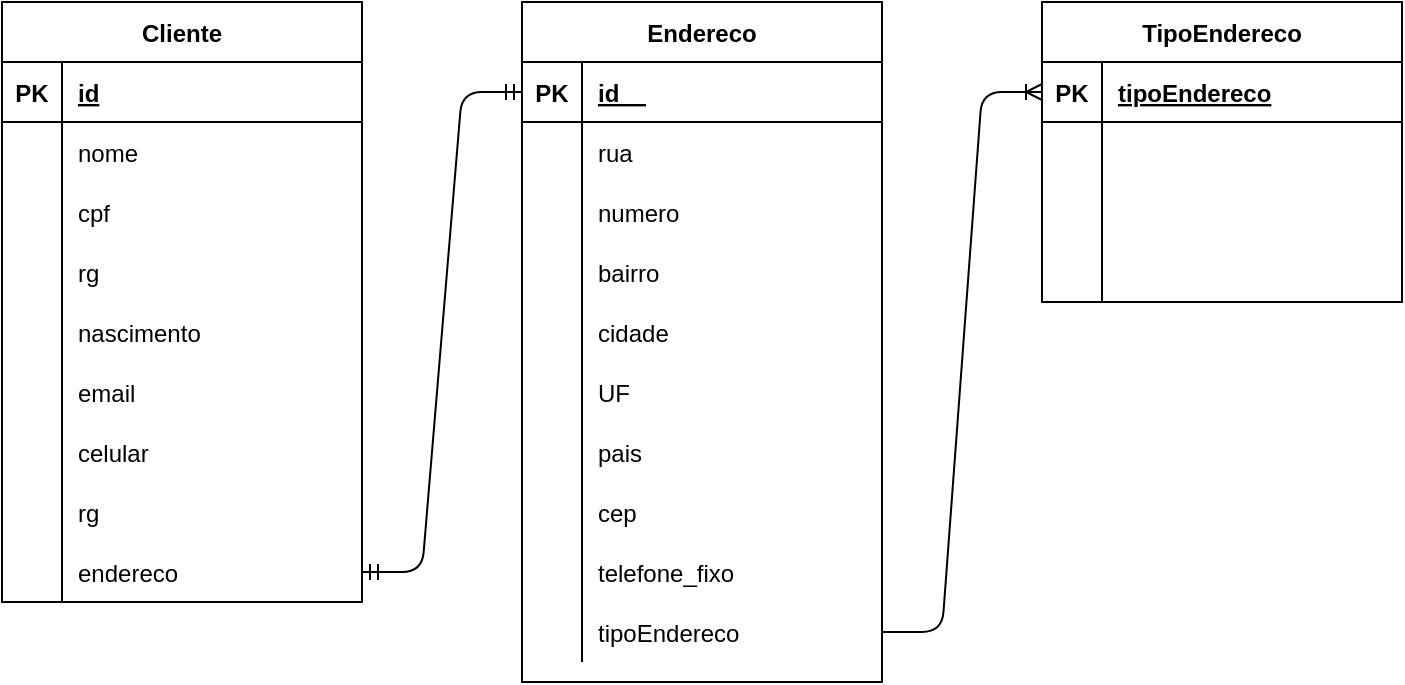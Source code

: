 <mxfile version="14.8.6"><diagram id="8YckEA8Yk0MwOtCYfSa_" name="Page-1"><mxGraphModel dx="780" dy="766" grid="1" gridSize="10" guides="1" tooltips="1" connect="1" arrows="1" fold="1" page="1" pageScale="1" pageWidth="827" pageHeight="1169" math="0" shadow="0"><root><mxCell id="0"/><mxCell id="1" parent="0"/><mxCell id="a3b8xLF7S__Zz0F5R3rC-1" value="Cliente" style="shape=table;startSize=30;container=1;collapsible=1;childLayout=tableLayout;fixedRows=1;rowLines=0;fontStyle=1;align=center;resizeLast=1;" vertex="1" parent="1"><mxGeometry x="100" y="210" width="180" height="300" as="geometry"/></mxCell><mxCell id="a3b8xLF7S__Zz0F5R3rC-2" value="" style="shape=partialRectangle;collapsible=0;dropTarget=0;pointerEvents=0;fillColor=none;top=0;left=0;bottom=1;right=0;points=[[0,0.5],[1,0.5]];portConstraint=eastwest;" vertex="1" parent="a3b8xLF7S__Zz0F5R3rC-1"><mxGeometry y="30" width="180" height="30" as="geometry"/></mxCell><mxCell id="a3b8xLF7S__Zz0F5R3rC-3" value="PK" style="shape=partialRectangle;connectable=0;fillColor=none;top=0;left=0;bottom=0;right=0;fontStyle=1;overflow=hidden;" vertex="1" parent="a3b8xLF7S__Zz0F5R3rC-2"><mxGeometry width="30" height="30" as="geometry"/></mxCell><mxCell id="a3b8xLF7S__Zz0F5R3rC-4" value="id" style="shape=partialRectangle;connectable=0;fillColor=none;top=0;left=0;bottom=0;right=0;align=left;spacingLeft=6;fontStyle=5;overflow=hidden;" vertex="1" parent="a3b8xLF7S__Zz0F5R3rC-2"><mxGeometry x="30" width="150" height="30" as="geometry"/></mxCell><mxCell id="a3b8xLF7S__Zz0F5R3rC-5" value="" style="shape=partialRectangle;collapsible=0;dropTarget=0;pointerEvents=0;fillColor=none;top=0;left=0;bottom=0;right=0;points=[[0,0.5],[1,0.5]];portConstraint=eastwest;" vertex="1" parent="a3b8xLF7S__Zz0F5R3rC-1"><mxGeometry y="60" width="180" height="30" as="geometry"/></mxCell><mxCell id="a3b8xLF7S__Zz0F5R3rC-6" value="" style="shape=partialRectangle;connectable=0;fillColor=none;top=0;left=0;bottom=0;right=0;editable=1;overflow=hidden;" vertex="1" parent="a3b8xLF7S__Zz0F5R3rC-5"><mxGeometry width="30" height="30" as="geometry"/></mxCell><mxCell id="a3b8xLF7S__Zz0F5R3rC-7" value="nome" style="shape=partialRectangle;connectable=0;fillColor=none;top=0;left=0;bottom=0;right=0;align=left;spacingLeft=6;overflow=hidden;" vertex="1" parent="a3b8xLF7S__Zz0F5R3rC-5"><mxGeometry x="30" width="150" height="30" as="geometry"/></mxCell><mxCell id="a3b8xLF7S__Zz0F5R3rC-8" value="" style="shape=partialRectangle;collapsible=0;dropTarget=0;pointerEvents=0;fillColor=none;top=0;left=0;bottom=0;right=0;points=[[0,0.5],[1,0.5]];portConstraint=eastwest;" vertex="1" parent="a3b8xLF7S__Zz0F5R3rC-1"><mxGeometry y="90" width="180" height="30" as="geometry"/></mxCell><mxCell id="a3b8xLF7S__Zz0F5R3rC-9" value="" style="shape=partialRectangle;connectable=0;fillColor=none;top=0;left=0;bottom=0;right=0;editable=1;overflow=hidden;" vertex="1" parent="a3b8xLF7S__Zz0F5R3rC-8"><mxGeometry width="30" height="30" as="geometry"/></mxCell><mxCell id="a3b8xLF7S__Zz0F5R3rC-10" value="cpf" style="shape=partialRectangle;connectable=0;fillColor=none;top=0;left=0;bottom=0;right=0;align=left;spacingLeft=6;overflow=hidden;" vertex="1" parent="a3b8xLF7S__Zz0F5R3rC-8"><mxGeometry x="30" width="150" height="30" as="geometry"/></mxCell><mxCell id="a3b8xLF7S__Zz0F5R3rC-11" value="" style="shape=partialRectangle;collapsible=0;dropTarget=0;pointerEvents=0;fillColor=none;top=0;left=0;bottom=0;right=0;points=[[0,0.5],[1,0.5]];portConstraint=eastwest;" vertex="1" parent="a3b8xLF7S__Zz0F5R3rC-1"><mxGeometry y="120" width="180" height="30" as="geometry"/></mxCell><mxCell id="a3b8xLF7S__Zz0F5R3rC-12" value="" style="shape=partialRectangle;connectable=0;fillColor=none;top=0;left=0;bottom=0;right=0;editable=1;overflow=hidden;" vertex="1" parent="a3b8xLF7S__Zz0F5R3rC-11"><mxGeometry width="30" height="30" as="geometry"/></mxCell><mxCell id="a3b8xLF7S__Zz0F5R3rC-13" value="rg    " style="shape=partialRectangle;connectable=0;fillColor=none;top=0;left=0;bottom=0;right=0;align=left;spacingLeft=6;overflow=hidden;" vertex="1" parent="a3b8xLF7S__Zz0F5R3rC-11"><mxGeometry x="30" width="150" height="30" as="geometry"/></mxCell><mxCell id="a3b8xLF7S__Zz0F5R3rC-27" value="" style="shape=partialRectangle;collapsible=0;dropTarget=0;pointerEvents=0;fillColor=none;top=0;left=0;bottom=0;right=0;points=[[0,0.5],[1,0.5]];portConstraint=eastwest;" vertex="1" parent="a3b8xLF7S__Zz0F5R3rC-1"><mxGeometry y="150" width="180" height="30" as="geometry"/></mxCell><mxCell id="a3b8xLF7S__Zz0F5R3rC-28" value="" style="shape=partialRectangle;connectable=0;fillColor=none;top=0;left=0;bottom=0;right=0;editable=1;overflow=hidden;" vertex="1" parent="a3b8xLF7S__Zz0F5R3rC-27"><mxGeometry width="30" height="30" as="geometry"/></mxCell><mxCell id="a3b8xLF7S__Zz0F5R3rC-29" value="nascimento" style="shape=partialRectangle;connectable=0;fillColor=none;top=0;left=0;bottom=0;right=0;align=left;spacingLeft=6;overflow=hidden;" vertex="1" parent="a3b8xLF7S__Zz0F5R3rC-27"><mxGeometry x="30" width="150" height="30" as="geometry"/></mxCell><mxCell id="a3b8xLF7S__Zz0F5R3rC-30" value="" style="shape=partialRectangle;collapsible=0;dropTarget=0;pointerEvents=0;fillColor=none;top=0;left=0;bottom=0;right=0;points=[[0,0.5],[1,0.5]];portConstraint=eastwest;" vertex="1" parent="a3b8xLF7S__Zz0F5R3rC-1"><mxGeometry y="180" width="180" height="30" as="geometry"/></mxCell><mxCell id="a3b8xLF7S__Zz0F5R3rC-31" value="" style="shape=partialRectangle;connectable=0;fillColor=none;top=0;left=0;bottom=0;right=0;editable=1;overflow=hidden;" vertex="1" parent="a3b8xLF7S__Zz0F5R3rC-30"><mxGeometry width="30" height="30" as="geometry"/></mxCell><mxCell id="a3b8xLF7S__Zz0F5R3rC-32" value="email" style="shape=partialRectangle;connectable=0;fillColor=none;top=0;left=0;bottom=0;right=0;align=left;spacingLeft=6;overflow=hidden;" vertex="1" parent="a3b8xLF7S__Zz0F5R3rC-30"><mxGeometry x="30" width="150" height="30" as="geometry"/></mxCell><mxCell id="a3b8xLF7S__Zz0F5R3rC-33" value="" style="shape=partialRectangle;collapsible=0;dropTarget=0;pointerEvents=0;fillColor=none;top=0;left=0;bottom=0;right=0;points=[[0,0.5],[1,0.5]];portConstraint=eastwest;" vertex="1" parent="a3b8xLF7S__Zz0F5R3rC-1"><mxGeometry y="210" width="180" height="30" as="geometry"/></mxCell><mxCell id="a3b8xLF7S__Zz0F5R3rC-34" value="" style="shape=partialRectangle;connectable=0;fillColor=none;top=0;left=0;bottom=0;right=0;editable=1;overflow=hidden;" vertex="1" parent="a3b8xLF7S__Zz0F5R3rC-33"><mxGeometry width="30" height="30" as="geometry"/></mxCell><mxCell id="a3b8xLF7S__Zz0F5R3rC-35" value="celular" style="shape=partialRectangle;connectable=0;fillColor=none;top=0;left=0;bottom=0;right=0;align=left;spacingLeft=6;overflow=hidden;" vertex="1" parent="a3b8xLF7S__Zz0F5R3rC-33"><mxGeometry x="30" width="150" height="30" as="geometry"/></mxCell><mxCell id="a3b8xLF7S__Zz0F5R3rC-36" value="" style="shape=partialRectangle;collapsible=0;dropTarget=0;pointerEvents=0;fillColor=none;top=0;left=0;bottom=0;right=0;points=[[0,0.5],[1,0.5]];portConstraint=eastwest;" vertex="1" parent="a3b8xLF7S__Zz0F5R3rC-1"><mxGeometry y="240" width="180" height="30" as="geometry"/></mxCell><mxCell id="a3b8xLF7S__Zz0F5R3rC-37" value="" style="shape=partialRectangle;connectable=0;fillColor=none;top=0;left=0;bottom=0;right=0;editable=1;overflow=hidden;" vertex="1" parent="a3b8xLF7S__Zz0F5R3rC-36"><mxGeometry width="30" height="30" as="geometry"/></mxCell><mxCell id="a3b8xLF7S__Zz0F5R3rC-38" value="rg    " style="shape=partialRectangle;connectable=0;fillColor=none;top=0;left=0;bottom=0;right=0;align=left;spacingLeft=6;overflow=hidden;" vertex="1" parent="a3b8xLF7S__Zz0F5R3rC-36"><mxGeometry x="30" width="150" height="30" as="geometry"/></mxCell><mxCell id="a3b8xLF7S__Zz0F5R3rC-85" value="" style="shape=partialRectangle;collapsible=0;dropTarget=0;pointerEvents=0;fillColor=none;top=0;left=0;bottom=0;right=0;points=[[0,0.5],[1,0.5]];portConstraint=eastwest;" vertex="1" parent="a3b8xLF7S__Zz0F5R3rC-1"><mxGeometry y="270" width="180" height="30" as="geometry"/></mxCell><mxCell id="a3b8xLF7S__Zz0F5R3rC-86" value="" style="shape=partialRectangle;connectable=0;fillColor=none;top=0;left=0;bottom=0;right=0;editable=1;overflow=hidden;" vertex="1" parent="a3b8xLF7S__Zz0F5R3rC-85"><mxGeometry width="30" height="30" as="geometry"/></mxCell><mxCell id="a3b8xLF7S__Zz0F5R3rC-87" value="endereco" style="shape=partialRectangle;connectable=0;fillColor=none;top=0;left=0;bottom=0;right=0;align=left;spacingLeft=6;overflow=hidden;" vertex="1" parent="a3b8xLF7S__Zz0F5R3rC-85"><mxGeometry x="30" width="150" height="30" as="geometry"/></mxCell><mxCell id="a3b8xLF7S__Zz0F5R3rC-39" value="Endereco" style="shape=table;startSize=30;container=1;collapsible=1;childLayout=tableLayout;fixedRows=1;rowLines=0;fontStyle=1;align=center;resizeLast=1;" vertex="1" parent="1"><mxGeometry x="360" y="210" width="180" height="340" as="geometry"/></mxCell><mxCell id="a3b8xLF7S__Zz0F5R3rC-40" value="" style="shape=partialRectangle;collapsible=0;dropTarget=0;pointerEvents=0;fillColor=none;top=0;left=0;bottom=1;right=0;points=[[0,0.5],[1,0.5]];portConstraint=eastwest;" vertex="1" parent="a3b8xLF7S__Zz0F5R3rC-39"><mxGeometry y="30" width="180" height="30" as="geometry"/></mxCell><mxCell id="a3b8xLF7S__Zz0F5R3rC-41" value="PK" style="shape=partialRectangle;connectable=0;fillColor=none;top=0;left=0;bottom=0;right=0;fontStyle=1;overflow=hidden;" vertex="1" parent="a3b8xLF7S__Zz0F5R3rC-40"><mxGeometry width="30" height="30" as="geometry"/></mxCell><mxCell id="a3b8xLF7S__Zz0F5R3rC-42" value="id    " style="shape=partialRectangle;connectable=0;fillColor=none;top=0;left=0;bottom=0;right=0;align=left;spacingLeft=6;fontStyle=5;overflow=hidden;" vertex="1" parent="a3b8xLF7S__Zz0F5R3rC-40"><mxGeometry x="30" width="150" height="30" as="geometry"/></mxCell><mxCell id="a3b8xLF7S__Zz0F5R3rC-43" value="" style="shape=partialRectangle;collapsible=0;dropTarget=0;pointerEvents=0;fillColor=none;top=0;left=0;bottom=0;right=0;points=[[0,0.5],[1,0.5]];portConstraint=eastwest;" vertex="1" parent="a3b8xLF7S__Zz0F5R3rC-39"><mxGeometry y="60" width="180" height="30" as="geometry"/></mxCell><mxCell id="a3b8xLF7S__Zz0F5R3rC-44" value="" style="shape=partialRectangle;connectable=0;fillColor=none;top=0;left=0;bottom=0;right=0;editable=1;overflow=hidden;" vertex="1" parent="a3b8xLF7S__Zz0F5R3rC-43"><mxGeometry width="30" height="30" as="geometry"/></mxCell><mxCell id="a3b8xLF7S__Zz0F5R3rC-45" value="rua" style="shape=partialRectangle;connectable=0;fillColor=none;top=0;left=0;bottom=0;right=0;align=left;spacingLeft=6;overflow=hidden;" vertex="1" parent="a3b8xLF7S__Zz0F5R3rC-43"><mxGeometry x="30" width="150" height="30" as="geometry"/></mxCell><mxCell id="a3b8xLF7S__Zz0F5R3rC-46" value="" style="shape=partialRectangle;collapsible=0;dropTarget=0;pointerEvents=0;fillColor=none;top=0;left=0;bottom=0;right=0;points=[[0,0.5],[1,0.5]];portConstraint=eastwest;" vertex="1" parent="a3b8xLF7S__Zz0F5R3rC-39"><mxGeometry y="90" width="180" height="30" as="geometry"/></mxCell><mxCell id="a3b8xLF7S__Zz0F5R3rC-47" value="" style="shape=partialRectangle;connectable=0;fillColor=none;top=0;left=0;bottom=0;right=0;editable=1;overflow=hidden;" vertex="1" parent="a3b8xLF7S__Zz0F5R3rC-46"><mxGeometry width="30" height="30" as="geometry"/></mxCell><mxCell id="a3b8xLF7S__Zz0F5R3rC-48" value="numero" style="shape=partialRectangle;connectable=0;fillColor=none;top=0;left=0;bottom=0;right=0;align=left;spacingLeft=6;overflow=hidden;" vertex="1" parent="a3b8xLF7S__Zz0F5R3rC-46"><mxGeometry x="30" width="150" height="30" as="geometry"/></mxCell><mxCell id="a3b8xLF7S__Zz0F5R3rC-49" value="" style="shape=partialRectangle;collapsible=0;dropTarget=0;pointerEvents=0;fillColor=none;top=0;left=0;bottom=0;right=0;points=[[0,0.5],[1,0.5]];portConstraint=eastwest;" vertex="1" parent="a3b8xLF7S__Zz0F5R3rC-39"><mxGeometry y="120" width="180" height="30" as="geometry"/></mxCell><mxCell id="a3b8xLF7S__Zz0F5R3rC-50" value="" style="shape=partialRectangle;connectable=0;fillColor=none;top=0;left=0;bottom=0;right=0;editable=1;overflow=hidden;" vertex="1" parent="a3b8xLF7S__Zz0F5R3rC-49"><mxGeometry width="30" height="30" as="geometry"/></mxCell><mxCell id="a3b8xLF7S__Zz0F5R3rC-51" value="bairro" style="shape=partialRectangle;connectable=0;fillColor=none;top=0;left=0;bottom=0;right=0;align=left;spacingLeft=6;overflow=hidden;" vertex="1" parent="a3b8xLF7S__Zz0F5R3rC-49"><mxGeometry x="30" width="150" height="30" as="geometry"/></mxCell><mxCell id="a3b8xLF7S__Zz0F5R3rC-52" value="" style="shape=partialRectangle;collapsible=0;dropTarget=0;pointerEvents=0;fillColor=none;top=0;left=0;bottom=0;right=0;points=[[0,0.5],[1,0.5]];portConstraint=eastwest;" vertex="1" parent="a3b8xLF7S__Zz0F5R3rC-39"><mxGeometry y="150" width="180" height="30" as="geometry"/></mxCell><mxCell id="a3b8xLF7S__Zz0F5R3rC-53" value="" style="shape=partialRectangle;connectable=0;fillColor=none;top=0;left=0;bottom=0;right=0;editable=1;overflow=hidden;" vertex="1" parent="a3b8xLF7S__Zz0F5R3rC-52"><mxGeometry width="30" height="30" as="geometry"/></mxCell><mxCell id="a3b8xLF7S__Zz0F5R3rC-54" value="cidade" style="shape=partialRectangle;connectable=0;fillColor=none;top=0;left=0;bottom=0;right=0;align=left;spacingLeft=6;overflow=hidden;" vertex="1" parent="a3b8xLF7S__Zz0F5R3rC-52"><mxGeometry x="30" width="150" height="30" as="geometry"/></mxCell><mxCell id="a3b8xLF7S__Zz0F5R3rC-55" value="" style="shape=partialRectangle;collapsible=0;dropTarget=0;pointerEvents=0;fillColor=none;top=0;left=0;bottom=0;right=0;points=[[0,0.5],[1,0.5]];portConstraint=eastwest;" vertex="1" parent="a3b8xLF7S__Zz0F5R3rC-39"><mxGeometry y="180" width="180" height="30" as="geometry"/></mxCell><mxCell id="a3b8xLF7S__Zz0F5R3rC-56" value="" style="shape=partialRectangle;connectable=0;fillColor=none;top=0;left=0;bottom=0;right=0;editable=1;overflow=hidden;" vertex="1" parent="a3b8xLF7S__Zz0F5R3rC-55"><mxGeometry width="30" height="30" as="geometry"/></mxCell><mxCell id="a3b8xLF7S__Zz0F5R3rC-57" value="UF" style="shape=partialRectangle;connectable=0;fillColor=none;top=0;left=0;bottom=0;right=0;align=left;spacingLeft=6;overflow=hidden;" vertex="1" parent="a3b8xLF7S__Zz0F5R3rC-55"><mxGeometry x="30" width="150" height="30" as="geometry"/></mxCell><mxCell id="a3b8xLF7S__Zz0F5R3rC-58" value="" style="shape=partialRectangle;collapsible=0;dropTarget=0;pointerEvents=0;fillColor=none;top=0;left=0;bottom=0;right=0;points=[[0,0.5],[1,0.5]];portConstraint=eastwest;" vertex="1" parent="a3b8xLF7S__Zz0F5R3rC-39"><mxGeometry y="210" width="180" height="30" as="geometry"/></mxCell><mxCell id="a3b8xLF7S__Zz0F5R3rC-59" value="" style="shape=partialRectangle;connectable=0;fillColor=none;top=0;left=0;bottom=0;right=0;editable=1;overflow=hidden;" vertex="1" parent="a3b8xLF7S__Zz0F5R3rC-58"><mxGeometry width="30" height="30" as="geometry"/></mxCell><mxCell id="a3b8xLF7S__Zz0F5R3rC-60" value="pais" style="shape=partialRectangle;connectable=0;fillColor=none;top=0;left=0;bottom=0;right=0;align=left;spacingLeft=6;overflow=hidden;" vertex="1" parent="a3b8xLF7S__Zz0F5R3rC-58"><mxGeometry x="30" width="150" height="30" as="geometry"/></mxCell><mxCell id="a3b8xLF7S__Zz0F5R3rC-61" value="" style="shape=partialRectangle;collapsible=0;dropTarget=0;pointerEvents=0;fillColor=none;top=0;left=0;bottom=0;right=0;points=[[0,0.5],[1,0.5]];portConstraint=eastwest;" vertex="1" parent="a3b8xLF7S__Zz0F5R3rC-39"><mxGeometry y="240" width="180" height="30" as="geometry"/></mxCell><mxCell id="a3b8xLF7S__Zz0F5R3rC-62" value="" style="shape=partialRectangle;connectable=0;fillColor=none;top=0;left=0;bottom=0;right=0;editable=1;overflow=hidden;" vertex="1" parent="a3b8xLF7S__Zz0F5R3rC-61"><mxGeometry width="30" height="30" as="geometry"/></mxCell><mxCell id="a3b8xLF7S__Zz0F5R3rC-63" value="cep" style="shape=partialRectangle;connectable=0;fillColor=none;top=0;left=0;bottom=0;right=0;align=left;spacingLeft=6;overflow=hidden;" vertex="1" parent="a3b8xLF7S__Zz0F5R3rC-61"><mxGeometry x="30" width="150" height="30" as="geometry"/></mxCell><mxCell id="a3b8xLF7S__Zz0F5R3rC-64" value="" style="shape=partialRectangle;collapsible=0;dropTarget=0;pointerEvents=0;fillColor=none;top=0;left=0;bottom=0;right=0;points=[[0,0.5],[1,0.5]];portConstraint=eastwest;" vertex="1" parent="a3b8xLF7S__Zz0F5R3rC-39"><mxGeometry y="270" width="180" height="30" as="geometry"/></mxCell><mxCell id="a3b8xLF7S__Zz0F5R3rC-65" value="" style="shape=partialRectangle;connectable=0;fillColor=none;top=0;left=0;bottom=0;right=0;editable=1;overflow=hidden;" vertex="1" parent="a3b8xLF7S__Zz0F5R3rC-64"><mxGeometry width="30" height="30" as="geometry"/></mxCell><mxCell id="a3b8xLF7S__Zz0F5R3rC-66" value="telefone_fixo" style="shape=partialRectangle;connectable=0;fillColor=none;top=0;left=0;bottom=0;right=0;align=left;spacingLeft=6;overflow=hidden;" vertex="1" parent="a3b8xLF7S__Zz0F5R3rC-64"><mxGeometry x="30" width="150" height="30" as="geometry"/></mxCell><mxCell id="a3b8xLF7S__Zz0F5R3rC-67" value="" style="shape=partialRectangle;collapsible=0;dropTarget=0;pointerEvents=0;fillColor=none;top=0;left=0;bottom=0;right=0;points=[[0,0.5],[1,0.5]];portConstraint=eastwest;" vertex="1" parent="a3b8xLF7S__Zz0F5R3rC-39"><mxGeometry y="300" width="180" height="30" as="geometry"/></mxCell><mxCell id="a3b8xLF7S__Zz0F5R3rC-68" value="" style="shape=partialRectangle;connectable=0;fillColor=none;top=0;left=0;bottom=0;right=0;editable=1;overflow=hidden;" vertex="1" parent="a3b8xLF7S__Zz0F5R3rC-67"><mxGeometry width="30" height="30" as="geometry"/></mxCell><mxCell id="a3b8xLF7S__Zz0F5R3rC-69" value="tipoEndereco" style="shape=partialRectangle;connectable=0;fillColor=none;top=0;left=0;bottom=0;right=0;align=left;spacingLeft=6;overflow=hidden;" vertex="1" parent="a3b8xLF7S__Zz0F5R3rC-67"><mxGeometry x="30" width="150" height="30" as="geometry"/></mxCell><mxCell id="a3b8xLF7S__Zz0F5R3rC-70" value="TipoEndereco" style="shape=table;startSize=30;container=1;collapsible=1;childLayout=tableLayout;fixedRows=1;rowLines=0;fontStyle=1;align=center;resizeLast=1;" vertex="1" parent="1"><mxGeometry x="620" y="210" width="180" height="150" as="geometry"/></mxCell><mxCell id="a3b8xLF7S__Zz0F5R3rC-71" value="" style="shape=partialRectangle;collapsible=0;dropTarget=0;pointerEvents=0;fillColor=none;top=0;left=0;bottom=1;right=0;points=[[0,0.5],[1,0.5]];portConstraint=eastwest;" vertex="1" parent="a3b8xLF7S__Zz0F5R3rC-70"><mxGeometry y="30" width="180" height="30" as="geometry"/></mxCell><mxCell id="a3b8xLF7S__Zz0F5R3rC-72" value="PK" style="shape=partialRectangle;connectable=0;fillColor=none;top=0;left=0;bottom=0;right=0;fontStyle=1;overflow=hidden;" vertex="1" parent="a3b8xLF7S__Zz0F5R3rC-71"><mxGeometry width="30" height="30" as="geometry"/></mxCell><mxCell id="a3b8xLF7S__Zz0F5R3rC-73" value="tipoEndereco" style="shape=partialRectangle;connectable=0;fillColor=none;top=0;left=0;bottom=0;right=0;align=left;spacingLeft=6;fontStyle=5;overflow=hidden;" vertex="1" parent="a3b8xLF7S__Zz0F5R3rC-71"><mxGeometry x="30" width="150" height="30" as="geometry"/></mxCell><mxCell id="a3b8xLF7S__Zz0F5R3rC-74" value="" style="shape=partialRectangle;collapsible=0;dropTarget=0;pointerEvents=0;fillColor=none;top=0;left=0;bottom=0;right=0;points=[[0,0.5],[1,0.5]];portConstraint=eastwest;" vertex="1" parent="a3b8xLF7S__Zz0F5R3rC-70"><mxGeometry y="60" width="180" height="30" as="geometry"/></mxCell><mxCell id="a3b8xLF7S__Zz0F5R3rC-75" value="" style="shape=partialRectangle;connectable=0;fillColor=none;top=0;left=0;bottom=0;right=0;editable=1;overflow=hidden;" vertex="1" parent="a3b8xLF7S__Zz0F5R3rC-74"><mxGeometry width="30" height="30" as="geometry"/></mxCell><mxCell id="a3b8xLF7S__Zz0F5R3rC-76" value="" style="shape=partialRectangle;connectable=0;fillColor=none;top=0;left=0;bottom=0;right=0;align=left;spacingLeft=6;overflow=hidden;" vertex="1" parent="a3b8xLF7S__Zz0F5R3rC-74"><mxGeometry x="30" width="150" height="30" as="geometry"/></mxCell><mxCell id="a3b8xLF7S__Zz0F5R3rC-77" value="" style="shape=partialRectangle;collapsible=0;dropTarget=0;pointerEvents=0;fillColor=none;top=0;left=0;bottom=0;right=0;points=[[0,0.5],[1,0.5]];portConstraint=eastwest;" vertex="1" parent="a3b8xLF7S__Zz0F5R3rC-70"><mxGeometry y="90" width="180" height="30" as="geometry"/></mxCell><mxCell id="a3b8xLF7S__Zz0F5R3rC-78" value="" style="shape=partialRectangle;connectable=0;fillColor=none;top=0;left=0;bottom=0;right=0;editable=1;overflow=hidden;" vertex="1" parent="a3b8xLF7S__Zz0F5R3rC-77"><mxGeometry width="30" height="30" as="geometry"/></mxCell><mxCell id="a3b8xLF7S__Zz0F5R3rC-79" value="" style="shape=partialRectangle;connectable=0;fillColor=none;top=0;left=0;bottom=0;right=0;align=left;spacingLeft=6;overflow=hidden;" vertex="1" parent="a3b8xLF7S__Zz0F5R3rC-77"><mxGeometry x="30" width="150" height="30" as="geometry"/></mxCell><mxCell id="a3b8xLF7S__Zz0F5R3rC-80" value="" style="shape=partialRectangle;collapsible=0;dropTarget=0;pointerEvents=0;fillColor=none;top=0;left=0;bottom=0;right=0;points=[[0,0.5],[1,0.5]];portConstraint=eastwest;" vertex="1" parent="a3b8xLF7S__Zz0F5R3rC-70"><mxGeometry y="120" width="180" height="30" as="geometry"/></mxCell><mxCell id="a3b8xLF7S__Zz0F5R3rC-81" value="" style="shape=partialRectangle;connectable=0;fillColor=none;top=0;left=0;bottom=0;right=0;editable=1;overflow=hidden;" vertex="1" parent="a3b8xLF7S__Zz0F5R3rC-80"><mxGeometry width="30" height="30" as="geometry"/></mxCell><mxCell id="a3b8xLF7S__Zz0F5R3rC-82" value="" style="shape=partialRectangle;connectable=0;fillColor=none;top=0;left=0;bottom=0;right=0;align=left;spacingLeft=6;overflow=hidden;" vertex="1" parent="a3b8xLF7S__Zz0F5R3rC-80"><mxGeometry x="30" width="150" height="30" as="geometry"/></mxCell><mxCell id="a3b8xLF7S__Zz0F5R3rC-84" value="" style="edgeStyle=entityRelationEdgeStyle;fontSize=12;html=1;endArrow=ERoneToMany;exitX=1;exitY=0.5;exitDx=0;exitDy=0;entryX=0;entryY=0.5;entryDx=0;entryDy=0;" edge="1" parent="1" source="a3b8xLF7S__Zz0F5R3rC-67" target="a3b8xLF7S__Zz0F5R3rC-71"><mxGeometry width="100" height="100" relative="1" as="geometry"><mxPoint x="440" y="440" as="sourcePoint"/><mxPoint x="540" y="340" as="targetPoint"/></mxGeometry></mxCell><mxCell id="a3b8xLF7S__Zz0F5R3rC-88" value="" style="edgeStyle=entityRelationEdgeStyle;fontSize=12;html=1;endArrow=ERmandOne;startArrow=ERmandOne;exitX=1;exitY=0.5;exitDx=0;exitDy=0;entryX=0;entryY=0.5;entryDx=0;entryDy=0;" edge="1" parent="1" source="a3b8xLF7S__Zz0F5R3rC-85" target="a3b8xLF7S__Zz0F5R3rC-40"><mxGeometry width="100" height="100" relative="1" as="geometry"><mxPoint x="440" y="440" as="sourcePoint"/><mxPoint x="540" y="340" as="targetPoint"/></mxGeometry></mxCell></root></mxGraphModel></diagram></mxfile>